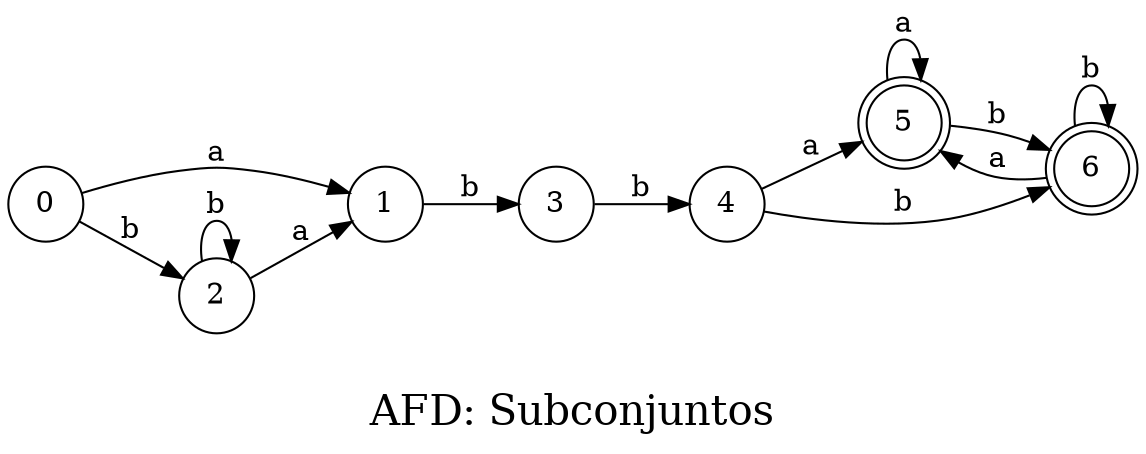 // AFD
digraph {
	rankdir=LR size=15
	label="
AFD: Subconjuntos"
	fontsize=20
	node [shape=circle]
	0 [label=0]
	1 [label=1]
	2 [label=2]
	3 [label=3]
	4 [label=4]
	5 [label=5 shape=doublecircle]
	6 [label=6 shape=doublecircle]
	0 [label=0]
	1 [label=1]
	0 -> 1 [label=a]
	0 [label=0]
	2 [label=2]
	0 -> 2 [label=b]
	1 [label=1]
	3 [label=3]
	1 -> 3 [label=b]
	2 [label=2]
	1 [label=1]
	2 -> 1 [label=a]
	2 [label=2]
	2 [label=2]
	2 -> 2 [label=b]
	3 [label=3]
	4 [label=4]
	3 -> 4 [label=b]
	4 [label=4]
	5 [label=5]
	4 -> 5 [label=a]
	4 [label=4]
	6 [label=6]
	4 -> 6 [label=b]
	5 [label=5 shape=doublecircle]
	5 [label=5]
	5 -> 5 [label=a]
	5 [label=5 shape=doublecircle]
	6 [label=6]
	5 -> 6 [label=b]
	6 [label=6 shape=doublecircle]
	5 [label=5]
	6 -> 5 [label=a]
	6 [label=6 shape=doublecircle]
	6 [label=6]
	6 -> 6 [label=b]
}

